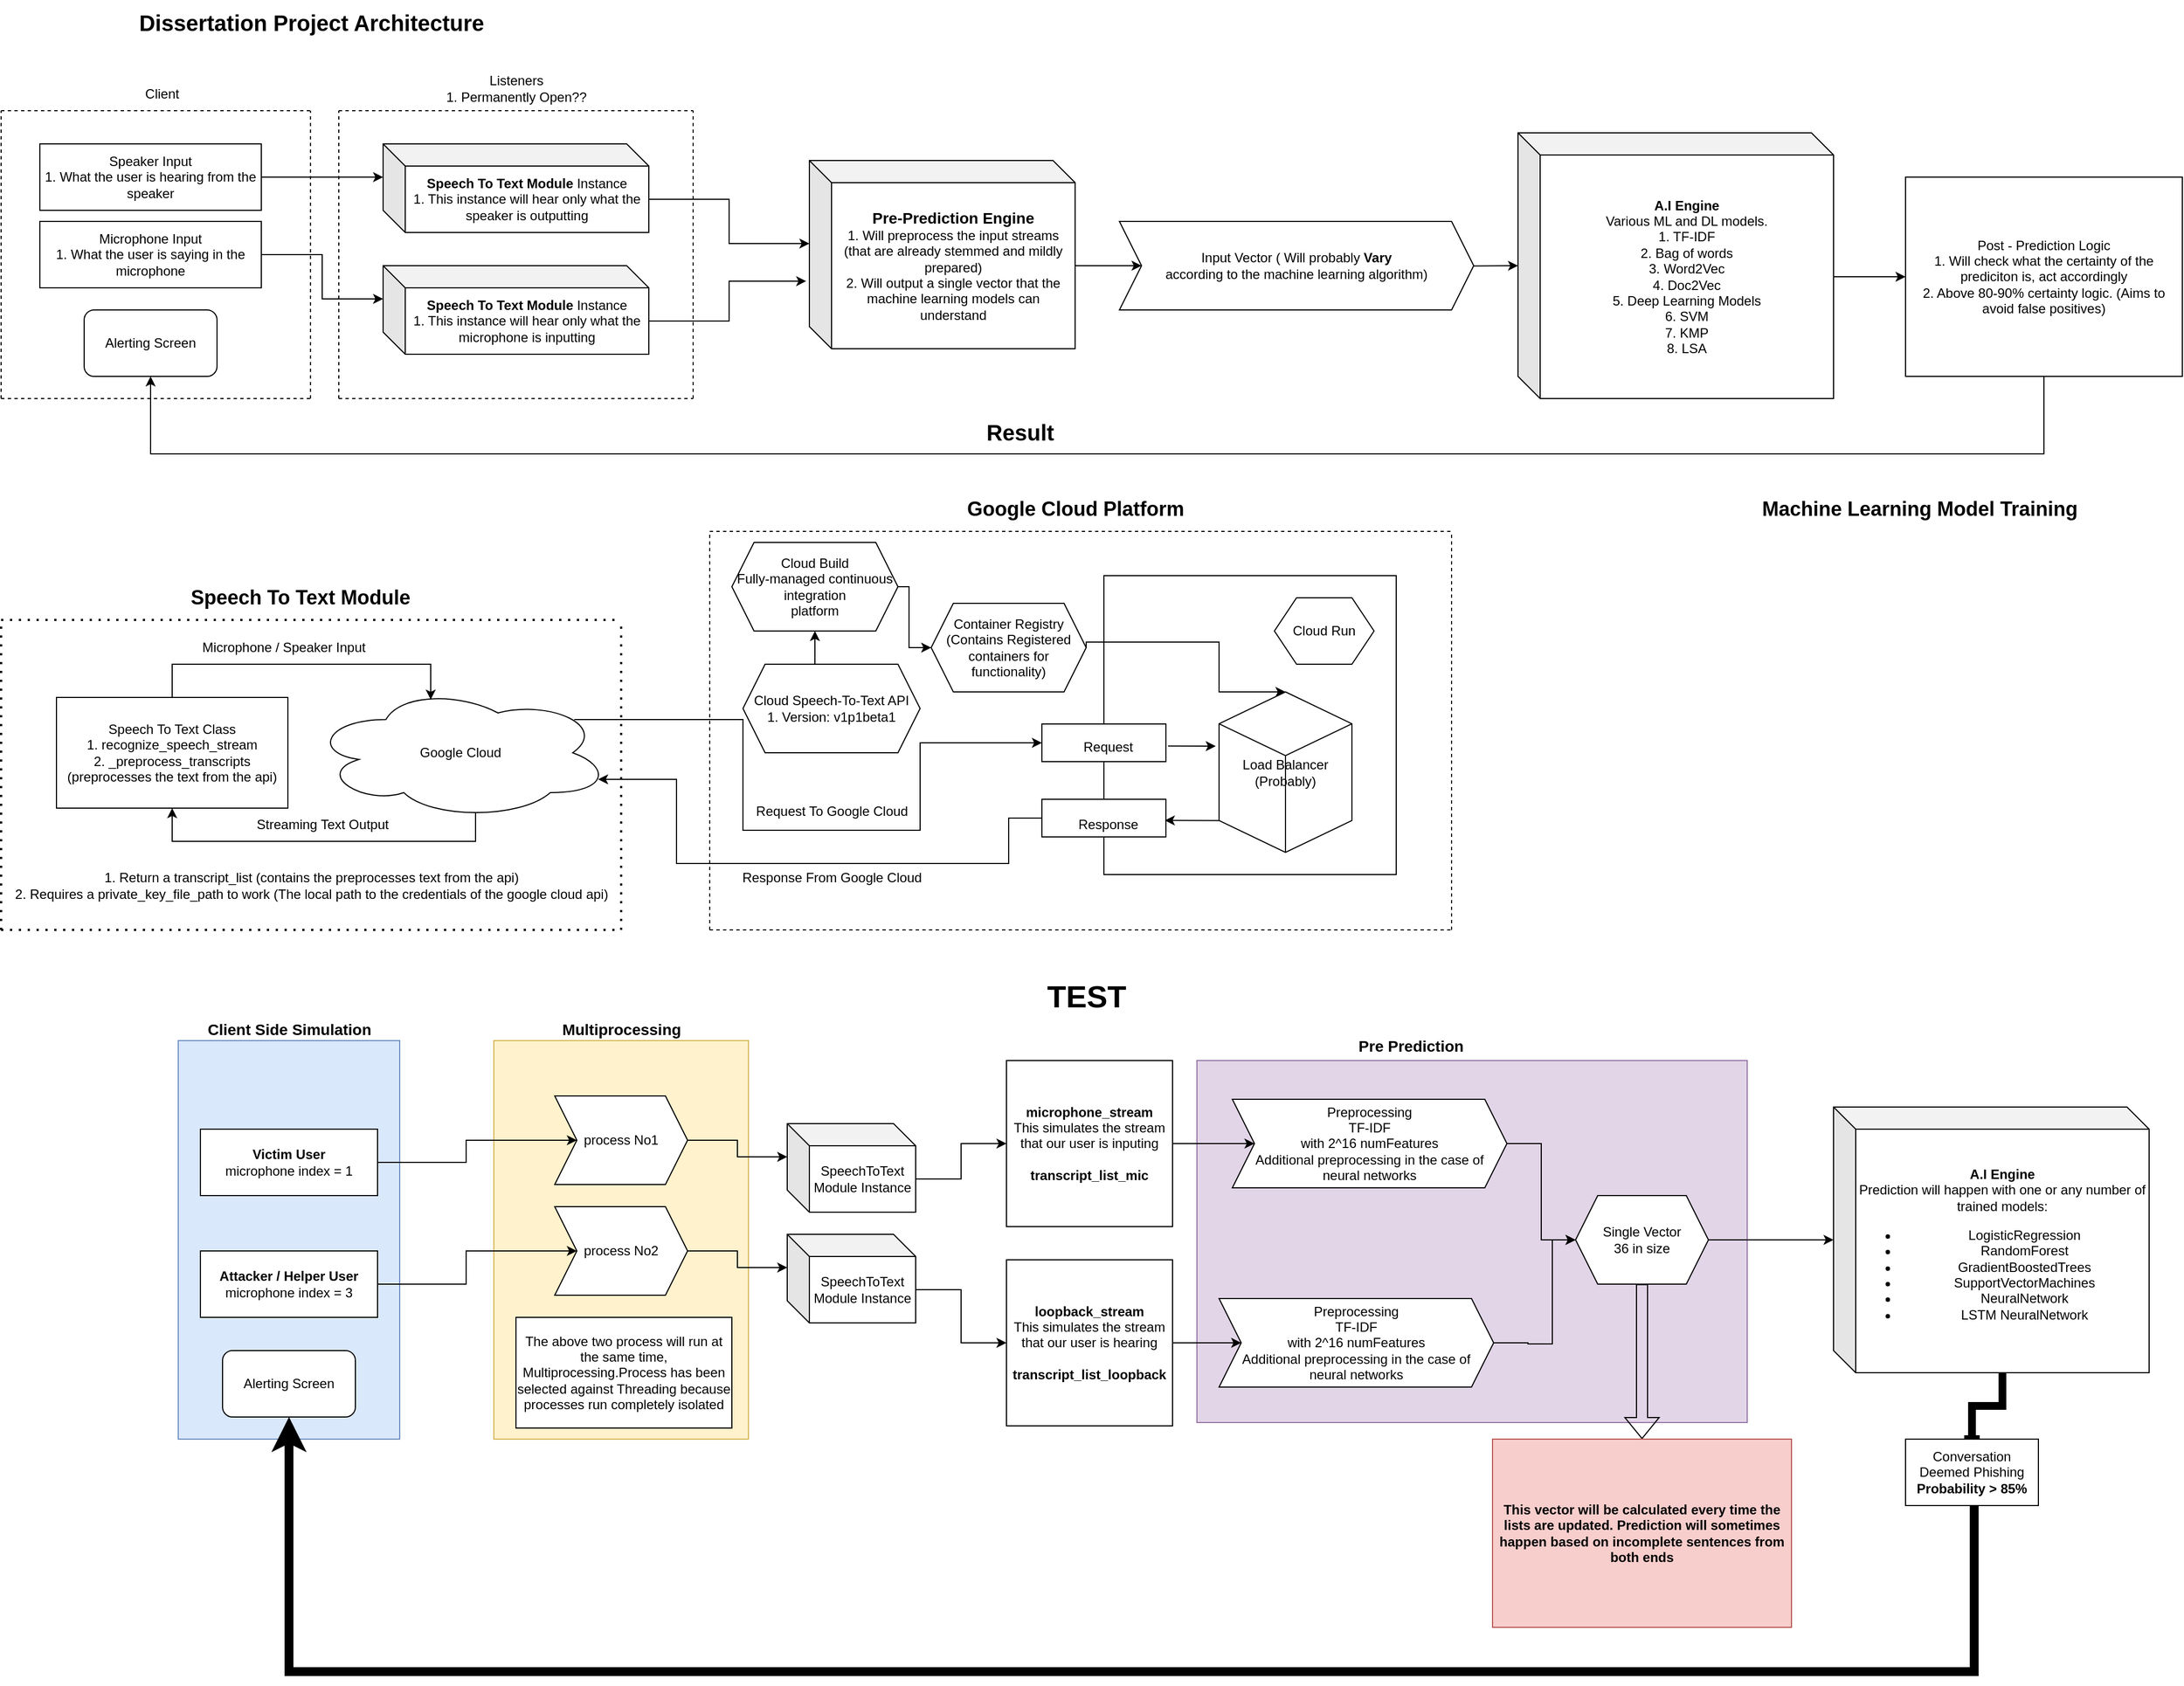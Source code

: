 <mxfile version="21.3.7" type="device">
  <diagram name="Page-1" id="ctzv5fyDCn10Qhlh1byY">
    <mxGraphModel dx="2182" dy="1262" grid="1" gridSize="10" guides="1" tooltips="1" connect="1" arrows="1" fold="1" page="1" pageScale="1" pageWidth="850" pageHeight="1100" math="0" shadow="0">
      <root>
        <mxCell id="0" />
        <mxCell id="1" parent="0" />
        <mxCell id="c_KxtVMHydn5gWl5uL-2-34" value="" style="rounded=0;whiteSpace=wrap;html=1;fillColor=#e1d5e7;strokeColor=#9673a6;movable=1;resizable=1;rotatable=1;deletable=1;editable=1;locked=0;connectable=1;" vertex="1" parent="1">
          <mxGeometry x="1200" y="998" width="497" height="327" as="geometry" />
        </mxCell>
        <mxCell id="c_KxtVMHydn5gWl5uL-2-20" value="" style="rounded=0;whiteSpace=wrap;html=1;fillColor=#dae8fc;strokeColor=#6c8ebf;movable=0;resizable=0;rotatable=0;deletable=0;editable=0;locked=1;connectable=0;" vertex="1" parent="1">
          <mxGeometry x="280" y="980" width="200" height="360" as="geometry" />
        </mxCell>
        <mxCell id="c_KxtVMHydn5gWl5uL-2-15" value="" style="rounded=0;whiteSpace=wrap;html=1;fillColor=#fff2cc;strokeColor=#d6b656;movable=0;resizable=0;rotatable=0;deletable=0;editable=0;locked=1;connectable=0;" vertex="1" parent="1">
          <mxGeometry x="565" y="980" width="230" height="360" as="geometry" />
        </mxCell>
        <mxCell id="K1V9EkRKCvGRuE5wwpo5-73" style="edgeStyle=orthogonalEdgeStyle;rounded=0;orthogonalLoop=1;jettySize=auto;html=1;exitX=0;exitY=0;exitDx=0;exitDy=51;exitPerimeter=0;entryX=0.96;entryY=0.7;entryDx=0;entryDy=0;entryPerimeter=0;" parent="1" source="K1V9EkRKCvGRuE5wwpo5-53" target="K1V9EkRKCvGRuE5wwpo5-19" edge="1">
          <mxGeometry relative="1" as="geometry">
            <Array as="points">
              <mxPoint x="1030" y="779" />
              <mxPoint x="1030" y="820" />
              <mxPoint x="730" y="820" />
              <mxPoint x="730" y="744" />
            </Array>
          </mxGeometry>
        </mxCell>
        <mxCell id="K1V9EkRKCvGRuE5wwpo5-53" value="" style="shape=module;align=left;spacingLeft=20;align=center;verticalAlign=top;whiteSpace=wrap;html=1;jettyWidth=112;jettyHeight=34;fillColor=none;flipH=0;flipV=1;" parent="1" vertex="1">
          <mxGeometry x="1060" y="560" width="320" height="270" as="geometry" />
        </mxCell>
        <mxCell id="K1V9EkRKCvGRuE5wwpo5-83" style="edgeStyle=orthogonalEdgeStyle;rounded=0;orthogonalLoop=1;jettySize=auto;html=1;exitX=1;exitY=0.5;exitDx=0;exitDy=0;entryX=0;entryY=0;entryDx=0;entryDy=30;entryPerimeter=0;" parent="1" source="K1V9EkRKCvGRuE5wwpo5-1" target="K1V9EkRKCvGRuE5wwpo5-76" edge="1">
          <mxGeometry relative="1" as="geometry" />
        </mxCell>
        <mxCell id="K1V9EkRKCvGRuE5wwpo5-1" value="Speaker Input&lt;br&gt;1.&amp;nbsp;What the user is hearing from the speaker" style="rounded=0;whiteSpace=wrap;html=1;" parent="1" vertex="1">
          <mxGeometry x="155" y="170" width="200" height="60" as="geometry" />
        </mxCell>
        <mxCell id="K1V9EkRKCvGRuE5wwpo5-84" style="edgeStyle=orthogonalEdgeStyle;rounded=0;orthogonalLoop=1;jettySize=auto;html=1;exitX=1;exitY=0.5;exitDx=0;exitDy=0;entryX=0;entryY=0;entryDx=0;entryDy=30;entryPerimeter=0;" parent="1" source="K1V9EkRKCvGRuE5wwpo5-2" target="K1V9EkRKCvGRuE5wwpo5-77" edge="1">
          <mxGeometry relative="1" as="geometry" />
        </mxCell>
        <mxCell id="K1V9EkRKCvGRuE5wwpo5-2" value="Microphone Input&lt;br&gt;1.&amp;nbsp;What the user is saying in the microphone" style="rounded=0;whiteSpace=wrap;html=1;" parent="1" vertex="1">
          <mxGeometry x="155" y="240" width="200" height="60" as="geometry" />
        </mxCell>
        <mxCell id="K1V9EkRKCvGRuE5wwpo5-12" value="Client" style="text;html=1;align=center;verticalAlign=middle;resizable=0;points=[];autosize=1;strokeColor=none;fillColor=none;" parent="1" vertex="1">
          <mxGeometry x="240" y="110" width="50" height="30" as="geometry" />
        </mxCell>
        <mxCell id="K1V9EkRKCvGRuE5wwpo5-24" style="edgeStyle=orthogonalEdgeStyle;rounded=0;orthogonalLoop=1;jettySize=auto;html=1;exitX=0.5;exitY=0;exitDx=0;exitDy=0;entryX=0.4;entryY=0.1;entryDx=0;entryDy=0;entryPerimeter=0;" parent="1" source="K1V9EkRKCvGRuE5wwpo5-18" edge="1">
          <mxGeometry relative="1" as="geometry">
            <mxPoint x="508" y="672" as="targetPoint" />
            <Array as="points">
              <mxPoint x="290" y="640" />
              <mxPoint x="454" y="640" />
            </Array>
          </mxGeometry>
        </mxCell>
        <mxCell id="K1V9EkRKCvGRuE5wwpo5-18" value="Speech To Text Class&lt;br&gt;1. recognize_speech_stream&lt;br&gt;2. _preprocess_transcripts (preprocesses the text from the api)" style="rounded=0;whiteSpace=wrap;html=1;" parent="1" vertex="1">
          <mxGeometry x="170" y="670" width="209" height="100" as="geometry" />
        </mxCell>
        <mxCell id="K1V9EkRKCvGRuE5wwpo5-29" style="edgeStyle=orthogonalEdgeStyle;rounded=0;orthogonalLoop=1;jettySize=auto;html=1;exitX=0.55;exitY=0.95;exitDx=0;exitDy=0;exitPerimeter=0;entryX=0.5;entryY=1;entryDx=0;entryDy=0;" parent="1" target="K1V9EkRKCvGRuE5wwpo5-18" edge="1">
          <mxGeometry relative="1" as="geometry">
            <mxPoint x="548.5" y="774" as="sourcePoint" />
            <Array as="points">
              <mxPoint x="549" y="800" />
              <mxPoint x="275" y="800" />
            </Array>
          </mxGeometry>
        </mxCell>
        <mxCell id="K1V9EkRKCvGRuE5wwpo5-72" style="edgeStyle=orthogonalEdgeStyle;rounded=0;orthogonalLoop=1;jettySize=auto;html=1;exitX=0.88;exitY=0.25;exitDx=0;exitDy=0;exitPerimeter=0;entryX=0;entryY=0;entryDx=0;entryDy=119;entryPerimeter=0;" parent="1" source="K1V9EkRKCvGRuE5wwpo5-19" target="K1V9EkRKCvGRuE5wwpo5-53" edge="1">
          <mxGeometry relative="1" as="geometry">
            <Array as="points">
              <mxPoint x="790" y="690" />
              <mxPoint x="790" y="790" />
              <mxPoint x="950" y="790" />
              <mxPoint x="950" y="711" />
            </Array>
          </mxGeometry>
        </mxCell>
        <mxCell id="K1V9EkRKCvGRuE5wwpo5-19" value="Google Cloud" style="ellipse;shape=cloud;whiteSpace=wrap;html=1;" parent="1" vertex="1">
          <mxGeometry x="400" y="660" width="270" height="120" as="geometry" />
        </mxCell>
        <mxCell id="K1V9EkRKCvGRuE5wwpo5-26" value="Microphone / Speaker Input" style="text;html=1;align=center;verticalAlign=middle;resizable=0;points=[];autosize=1;strokeColor=none;fillColor=none;" parent="1" vertex="1">
          <mxGeometry x="290" y="610" width="170" height="30" as="geometry" />
        </mxCell>
        <mxCell id="K1V9EkRKCvGRuE5wwpo5-27" value="Streaming Text Output" style="text;html=1;align=center;verticalAlign=middle;resizable=0;points=[];autosize=1;strokeColor=none;fillColor=none;" parent="1" vertex="1">
          <mxGeometry x="340" y="770" width="140" height="30" as="geometry" />
        </mxCell>
        <mxCell id="K1V9EkRKCvGRuE5wwpo5-30" value="" style="endArrow=none;dashed=1;html=1;dashPattern=1 3;strokeWidth=2;rounded=0;" parent="1" edge="1">
          <mxGeometry width="50" height="50" relative="1" as="geometry">
            <mxPoint x="120" y="880" as="sourcePoint" />
            <mxPoint x="120" y="600" as="targetPoint" />
          </mxGeometry>
        </mxCell>
        <mxCell id="K1V9EkRKCvGRuE5wwpo5-32" value="" style="endArrow=none;dashed=1;html=1;dashPattern=1 3;strokeWidth=2;rounded=0;" parent="1" edge="1">
          <mxGeometry width="50" height="50" relative="1" as="geometry">
            <mxPoint x="120" y="880" as="sourcePoint" />
            <mxPoint x="680" y="880" as="targetPoint" />
          </mxGeometry>
        </mxCell>
        <mxCell id="K1V9EkRKCvGRuE5wwpo5-33" value="" style="endArrow=none;dashed=1;html=1;dashPattern=1 3;strokeWidth=2;rounded=0;" parent="1" edge="1">
          <mxGeometry width="50" height="50" relative="1" as="geometry">
            <mxPoint x="120" y="600" as="sourcePoint" />
            <mxPoint x="680" y="600" as="targetPoint" />
          </mxGeometry>
        </mxCell>
        <mxCell id="K1V9EkRKCvGRuE5wwpo5-34" value="1. Return a transcript_list (contains the preprocesses text from the api)&lt;br&gt;2. Requires a private_key_file_path to work (The local path to the credentials of the google cloud api)" style="text;html=1;align=center;verticalAlign=middle;resizable=0;points=[];autosize=1;strokeColor=none;fillColor=none;" parent="1" vertex="1">
          <mxGeometry x="120" y="820" width="560" height="40" as="geometry" />
        </mxCell>
        <mxCell id="K1V9EkRKCvGRuE5wwpo5-36" value="&lt;font style=&quot;font-size: 18px;&quot;&gt;&lt;b&gt;Speech To Text Module&lt;/b&gt;&lt;/font&gt;" style="text;html=1;align=center;verticalAlign=middle;resizable=0;points=[];autosize=1;strokeColor=none;fillColor=none;" parent="1" vertex="1">
          <mxGeometry x="280" y="560" width="220" height="40" as="geometry" />
        </mxCell>
        <mxCell id="K1V9EkRKCvGRuE5wwpo5-37" value="&lt;font style=&quot;font-size: 20px;&quot;&gt;&lt;b&gt;Dissertation Project Architecture&lt;/b&gt;&lt;/font&gt;" style="text;html=1;align=center;verticalAlign=middle;resizable=0;points=[];autosize=1;strokeColor=none;fillColor=none;" parent="1" vertex="1">
          <mxGeometry x="230" y="40" width="340" height="40" as="geometry" />
        </mxCell>
        <mxCell id="K1V9EkRKCvGRuE5wwpo5-66" style="edgeStyle=orthogonalEdgeStyle;rounded=0;orthogonalLoop=1;jettySize=auto;html=1;exitX=0.5;exitY=0;exitDx=0;exitDy=0;entryX=0.5;entryY=1;entryDx=0;entryDy=0;" parent="1" source="K1V9EkRKCvGRuE5wwpo5-38" target="K1V9EkRKCvGRuE5wwpo5-39" edge="1">
          <mxGeometry relative="1" as="geometry" />
        </mxCell>
        <mxCell id="K1V9EkRKCvGRuE5wwpo5-38" value="Cloud Speech-To-Text API&lt;br&gt;1. Version: v1p1beta1" style="shape=hexagon;perimeter=hexagonPerimeter2;whiteSpace=wrap;html=1;fixedSize=1;" parent="1" vertex="1">
          <mxGeometry x="790" y="640" width="160" height="80" as="geometry" />
        </mxCell>
        <mxCell id="K1V9EkRKCvGRuE5wwpo5-45" style="edgeStyle=orthogonalEdgeStyle;rounded=0;orthogonalLoop=1;jettySize=auto;html=1;exitX=1;exitY=0.5;exitDx=0;exitDy=0;entryX=0;entryY=0.5;entryDx=0;entryDy=0;" parent="1" source="K1V9EkRKCvGRuE5wwpo5-39" target="K1V9EkRKCvGRuE5wwpo5-40" edge="1">
          <mxGeometry relative="1" as="geometry">
            <Array as="points">
              <mxPoint x="940" y="570" />
              <mxPoint x="940" y="625" />
            </Array>
          </mxGeometry>
        </mxCell>
        <mxCell id="K1V9EkRKCvGRuE5wwpo5-39" value="Cloud Build&lt;br&gt;Fully-managed continuous integration&lt;br&gt;platform" style="shape=hexagon;perimeter=hexagonPerimeter2;whiteSpace=wrap;html=1;fixedSize=1;" parent="1" vertex="1">
          <mxGeometry x="780" y="530" width="150" height="80" as="geometry" />
        </mxCell>
        <mxCell id="K1V9EkRKCvGRuE5wwpo5-61" style="edgeStyle=orthogonalEdgeStyle;rounded=0;orthogonalLoop=1;jettySize=auto;html=1;exitX=1;exitY=0.5;exitDx=0;exitDy=0;entryX=0.5;entryY=0;entryDx=0;entryDy=0;entryPerimeter=0;" parent="1" source="K1V9EkRKCvGRuE5wwpo5-40" target="K1V9EkRKCvGRuE5wwpo5-60" edge="1">
          <mxGeometry relative="1" as="geometry">
            <Array as="points">
              <mxPoint x="1100" y="620" />
              <mxPoint x="1220" y="620" />
              <mxPoint x="1220" y="665" />
            </Array>
          </mxGeometry>
        </mxCell>
        <mxCell id="K1V9EkRKCvGRuE5wwpo5-40" value="Container Registry&lt;br&gt;(Contains Registered containers for functionality)" style="shape=hexagon;perimeter=hexagonPerimeter2;whiteSpace=wrap;html=1;fixedSize=1;" parent="1" vertex="1">
          <mxGeometry x="960" y="585" width="140" height="80" as="geometry" />
        </mxCell>
        <mxCell id="K1V9EkRKCvGRuE5wwpo5-55" value="Request" style="text;html=1;strokeColor=none;fillColor=none;align=center;verticalAlign=middle;whiteSpace=wrap;rounded=0;" parent="1" vertex="1">
          <mxGeometry x="1090" y="700" width="60" height="30" as="geometry" />
        </mxCell>
        <mxCell id="K1V9EkRKCvGRuE5wwpo5-57" value="Response&lt;br&gt;" style="text;html=1;strokeColor=none;fillColor=none;align=center;verticalAlign=middle;whiteSpace=wrap;rounded=0;" parent="1" vertex="1">
          <mxGeometry x="1090" y="770" width="60" height="30" as="geometry" />
        </mxCell>
        <mxCell id="K1V9EkRKCvGRuE5wwpo5-59" value="Cloud Run" style="shape=hexagon;perimeter=hexagonPerimeter2;whiteSpace=wrap;html=1;fixedSize=1;" parent="1" vertex="1">
          <mxGeometry x="1270" y="580" width="90" height="60" as="geometry" />
        </mxCell>
        <mxCell id="K1V9EkRKCvGRuE5wwpo5-60" value="Load Balancer&lt;br&gt;(Probably)" style="html=1;whiteSpace=wrap;shape=isoCube2;backgroundOutline=1;isoAngle=15;" parent="1" vertex="1">
          <mxGeometry x="1220" y="665" width="120" height="145" as="geometry" />
        </mxCell>
        <mxCell id="K1V9EkRKCvGRuE5wwpo5-63" value="" style="endArrow=classic;html=1;rounded=0;exitX=0.356;exitY=0.43;exitDx=0;exitDy=0;exitPerimeter=0;entryX=-0.025;entryY=0.338;entryDx=0;entryDy=0;entryPerimeter=0;" parent="1" source="K1V9EkRKCvGRuE5wwpo5-53" target="K1V9EkRKCvGRuE5wwpo5-60" edge="1">
          <mxGeometry width="50" height="50" relative="1" as="geometry">
            <mxPoint x="880" y="650" as="sourcePoint" />
            <mxPoint x="930" y="600" as="targetPoint" />
          </mxGeometry>
        </mxCell>
        <mxCell id="K1V9EkRKCvGRuE5wwpo5-64" value="" style="endArrow=classic;html=1;rounded=0;exitX=0;exitY=0;exitDx=0;exitDy=116.191;exitPerimeter=0;entryX=0.347;entryY=0.181;entryDx=0;entryDy=0;entryPerimeter=0;" parent="1" source="K1V9EkRKCvGRuE5wwpo5-60" target="K1V9EkRKCvGRuE5wwpo5-53" edge="1">
          <mxGeometry width="50" height="50" relative="1" as="geometry">
            <mxPoint x="880" y="650" as="sourcePoint" />
            <mxPoint x="930" y="600" as="targetPoint" />
          </mxGeometry>
        </mxCell>
        <mxCell id="K1V9EkRKCvGRuE5wwpo5-65" value="" style="endArrow=none;dashed=1;html=1;dashPattern=1 3;strokeWidth=2;rounded=0;" parent="1" edge="1">
          <mxGeometry width="50" height="50" relative="1" as="geometry">
            <mxPoint x="680" y="880" as="sourcePoint" />
            <mxPoint x="680" y="600" as="targetPoint" />
          </mxGeometry>
        </mxCell>
        <mxCell id="K1V9EkRKCvGRuE5wwpo5-67" value="" style="endArrow=none;dashed=1;html=1;rounded=0;" parent="1" edge="1">
          <mxGeometry width="50" height="50" relative="1" as="geometry">
            <mxPoint x="760" y="880" as="sourcePoint" />
            <mxPoint x="760" y="520" as="targetPoint" />
          </mxGeometry>
        </mxCell>
        <mxCell id="K1V9EkRKCvGRuE5wwpo5-68" value="" style="endArrow=none;dashed=1;html=1;rounded=0;" parent="1" edge="1">
          <mxGeometry width="50" height="50" relative="1" as="geometry">
            <mxPoint x="1430" y="880" as="sourcePoint" />
            <mxPoint x="1430" y="520" as="targetPoint" />
          </mxGeometry>
        </mxCell>
        <mxCell id="K1V9EkRKCvGRuE5wwpo5-69" value="" style="endArrow=none;dashed=1;html=1;rounded=0;" parent="1" edge="1">
          <mxGeometry width="50" height="50" relative="1" as="geometry">
            <mxPoint x="760" y="520" as="sourcePoint" />
            <mxPoint x="1430" y="520" as="targetPoint" />
          </mxGeometry>
        </mxCell>
        <mxCell id="K1V9EkRKCvGRuE5wwpo5-70" value="" style="endArrow=none;dashed=1;html=1;rounded=0;" parent="1" edge="1">
          <mxGeometry width="50" height="50" relative="1" as="geometry">
            <mxPoint x="760" y="880" as="sourcePoint" />
            <mxPoint x="1430" y="880" as="targetPoint" />
          </mxGeometry>
        </mxCell>
        <mxCell id="K1V9EkRKCvGRuE5wwpo5-71" value="&lt;font style=&quot;font-size: 18px;&quot;&gt;Google Cloud Platform&lt;/font&gt;" style="text;html=1;align=center;verticalAlign=middle;resizable=0;points=[];autosize=1;strokeColor=none;fillColor=none;fontSize=18;fontStyle=1" parent="1" vertex="1">
          <mxGeometry x="980" y="480" width="220" height="40" as="geometry" />
        </mxCell>
        <mxCell id="K1V9EkRKCvGRuE5wwpo5-74" value="Request To Google Cloud" style="text;html=1;align=center;verticalAlign=middle;resizable=0;points=[];autosize=1;strokeColor=none;fillColor=none;" parent="1" vertex="1">
          <mxGeometry x="790" y="758" width="160" height="30" as="geometry" />
        </mxCell>
        <mxCell id="K1V9EkRKCvGRuE5wwpo5-75" value="Response From Google Cloud" style="text;html=1;align=center;verticalAlign=middle;resizable=0;points=[];autosize=1;strokeColor=none;fillColor=none;" parent="1" vertex="1">
          <mxGeometry x="775" y="818" width="190" height="30" as="geometry" />
        </mxCell>
        <mxCell id="K1V9EkRKCvGRuE5wwpo5-90" style="edgeStyle=orthogonalEdgeStyle;rounded=0;orthogonalLoop=1;jettySize=auto;html=1;exitX=0;exitY=0;exitDx=240;exitDy=50;exitPerimeter=0;entryX=0;entryY=0;entryDx=0;entryDy=75;entryPerimeter=0;" parent="1" source="K1V9EkRKCvGRuE5wwpo5-76" target="K1V9EkRKCvGRuE5wwpo5-85" edge="1">
          <mxGeometry relative="1" as="geometry" />
        </mxCell>
        <mxCell id="K1V9EkRKCvGRuE5wwpo5-76" value="&lt;b&gt;Speech To Text Module&lt;/b&gt; Instance&lt;br&gt;1. This instance will hear only what the speaker is outputting" style="shape=cube;whiteSpace=wrap;html=1;boundedLbl=1;backgroundOutline=1;darkOpacity=0.05;darkOpacity2=0.1;" parent="1" vertex="1">
          <mxGeometry x="465" y="170" width="240" height="80" as="geometry" />
        </mxCell>
        <mxCell id="K1V9EkRKCvGRuE5wwpo5-89" style="edgeStyle=orthogonalEdgeStyle;rounded=0;orthogonalLoop=1;jettySize=auto;html=1;exitX=0;exitY=0;exitDx=240;exitDy=50;exitPerimeter=0;entryX=-0.012;entryY=0.641;entryDx=0;entryDy=0;entryPerimeter=0;" parent="1" source="K1V9EkRKCvGRuE5wwpo5-77" target="K1V9EkRKCvGRuE5wwpo5-85" edge="1">
          <mxGeometry relative="1" as="geometry" />
        </mxCell>
        <mxCell id="K1V9EkRKCvGRuE5wwpo5-77" value="&lt;b&gt;Speech To Text Module&lt;/b&gt; Instance&lt;br&gt;1. This instance will hear only what the microphone is inputting" style="shape=cube;whiteSpace=wrap;html=1;boundedLbl=1;backgroundOutline=1;darkOpacity=0.05;darkOpacity2=0.1;" parent="1" vertex="1">
          <mxGeometry x="465" y="280" width="240" height="80" as="geometry" />
        </mxCell>
        <mxCell id="K1V9EkRKCvGRuE5wwpo5-78" value="" style="endArrow=none;dashed=1;html=1;rounded=0;" parent="1" edge="1">
          <mxGeometry width="50" height="50" relative="1" as="geometry">
            <mxPoint x="425" y="400" as="sourcePoint" />
            <mxPoint x="425" y="140" as="targetPoint" />
          </mxGeometry>
        </mxCell>
        <mxCell id="K1V9EkRKCvGRuE5wwpo5-79" value="" style="endArrow=none;dashed=1;html=1;rounded=0;" parent="1" edge="1">
          <mxGeometry width="50" height="50" relative="1" as="geometry">
            <mxPoint x="745" y="400" as="sourcePoint" />
            <mxPoint x="745" y="140" as="targetPoint" />
          </mxGeometry>
        </mxCell>
        <mxCell id="K1V9EkRKCvGRuE5wwpo5-80" value="" style="endArrow=none;dashed=1;html=1;rounded=0;" parent="1" edge="1">
          <mxGeometry width="50" height="50" relative="1" as="geometry">
            <mxPoint x="425" y="400" as="sourcePoint" />
            <mxPoint x="745" y="400" as="targetPoint" />
          </mxGeometry>
        </mxCell>
        <mxCell id="K1V9EkRKCvGRuE5wwpo5-81" value="" style="endArrow=none;dashed=1;html=1;rounded=0;" parent="1" edge="1">
          <mxGeometry width="50" height="50" relative="1" as="geometry">
            <mxPoint x="425" y="140" as="sourcePoint" />
            <mxPoint x="745" y="140" as="targetPoint" />
          </mxGeometry>
        </mxCell>
        <mxCell id="K1V9EkRKCvGRuE5wwpo5-82" value="Listeners&lt;br&gt;1. Permanently Open??" style="text;html=1;align=center;verticalAlign=middle;resizable=0;points=[];autosize=1;strokeColor=none;fillColor=none;" parent="1" vertex="1">
          <mxGeometry x="510" y="100" width="150" height="40" as="geometry" />
        </mxCell>
        <mxCell id="K1V9EkRKCvGRuE5wwpo5-102" style="edgeStyle=orthogonalEdgeStyle;rounded=0;orthogonalLoop=1;jettySize=auto;html=1;exitX=0;exitY=0;exitDx=240;exitDy=95;exitPerimeter=0;entryX=0;entryY=0.5;entryDx=0;entryDy=0;" parent="1" source="K1V9EkRKCvGRuE5wwpo5-85" target="K1V9EkRKCvGRuE5wwpo5-101" edge="1">
          <mxGeometry relative="1" as="geometry" />
        </mxCell>
        <mxCell id="K1V9EkRKCvGRuE5wwpo5-85" value="&lt;b&gt;&lt;font style=&quot;font-size: 14px;&quot;&gt;Pre-Prediction Engine&lt;/font&gt;&lt;/b&gt;&lt;br&gt;1. Will preprocess the input streams (that are already stemmed and mildly prepared)&lt;br&gt;2. Will output a single vector that the machine learning models can understand" style="shape=cube;whiteSpace=wrap;html=1;boundedLbl=1;backgroundOutline=1;darkOpacity=0.05;darkOpacity2=0.1;" parent="1" vertex="1">
          <mxGeometry x="850" y="185" width="240" height="170" as="geometry" />
        </mxCell>
        <mxCell id="K1V9EkRKCvGRuE5wwpo5-91" value="" style="endArrow=none;dashed=1;html=1;rounded=0;" parent="1" edge="1">
          <mxGeometry width="50" height="50" relative="1" as="geometry">
            <mxPoint x="120" y="400" as="sourcePoint" />
            <mxPoint x="120" y="140" as="targetPoint" />
          </mxGeometry>
        </mxCell>
        <mxCell id="K1V9EkRKCvGRuE5wwpo5-92" value="" style="endArrow=none;dashed=1;html=1;rounded=0;" parent="1" edge="1">
          <mxGeometry width="50" height="50" relative="1" as="geometry">
            <mxPoint x="399.41" y="400" as="sourcePoint" />
            <mxPoint x="399.41" y="140" as="targetPoint" />
          </mxGeometry>
        </mxCell>
        <mxCell id="K1V9EkRKCvGRuE5wwpo5-93" value="" style="endArrow=none;dashed=1;html=1;rounded=0;" parent="1" edge="1">
          <mxGeometry width="50" height="50" relative="1" as="geometry">
            <mxPoint x="120" y="400" as="sourcePoint" />
            <mxPoint x="400" y="400" as="targetPoint" />
          </mxGeometry>
        </mxCell>
        <mxCell id="K1V9EkRKCvGRuE5wwpo5-96" value="" style="endArrow=none;dashed=1;html=1;rounded=0;" parent="1" edge="1">
          <mxGeometry width="50" height="50" relative="1" as="geometry">
            <mxPoint x="120" y="140" as="sourcePoint" />
            <mxPoint x="400" y="140" as="targetPoint" />
          </mxGeometry>
        </mxCell>
        <mxCell id="K1V9EkRKCvGRuE5wwpo5-97" value="Alerting Screen" style="rounded=1;whiteSpace=wrap;html=1;" parent="1" vertex="1">
          <mxGeometry x="195" y="320" width="120" height="60" as="geometry" />
        </mxCell>
        <mxCell id="K1V9EkRKCvGRuE5wwpo5-105" style="edgeStyle=orthogonalEdgeStyle;rounded=0;orthogonalLoop=1;jettySize=auto;html=1;exitX=0;exitY=0;exitDx=285;exitDy=130;exitPerimeter=0;entryX=0;entryY=0.5;entryDx=0;entryDy=0;" parent="1" source="K1V9EkRKCvGRuE5wwpo5-98" target="K1V9EkRKCvGRuE5wwpo5-104" edge="1">
          <mxGeometry relative="1" as="geometry" />
        </mxCell>
        <mxCell id="K1V9EkRKCvGRuE5wwpo5-98" value="&lt;font style=&quot;font-size: 12px;&quot;&gt;&lt;b&gt;A.I Engine&lt;br&gt;&lt;/b&gt;Various ML and DL models.&lt;br&gt;1. TF-IDF&lt;br&gt;2. Bag of words&lt;br&gt;3. Word2Vec&lt;br&gt;4. Doc2Vec&lt;br&gt;5. Deep Learning Models&lt;br&gt;6. SVM&lt;br&gt;7. KMP&lt;br&gt;8. LSA&lt;br&gt;&lt;/font&gt;" style="shape=cube;whiteSpace=wrap;html=1;boundedLbl=1;backgroundOutline=1;darkOpacity=0.05;darkOpacity2=0.1;" parent="1" vertex="1">
          <mxGeometry x="1490" y="160" width="285" height="240" as="geometry" />
        </mxCell>
        <mxCell id="K1V9EkRKCvGRuE5wwpo5-103" style="edgeStyle=orthogonalEdgeStyle;rounded=0;orthogonalLoop=1;jettySize=auto;html=1;exitX=1;exitY=0.5;exitDx=0;exitDy=0;" parent="1" target="K1V9EkRKCvGRuE5wwpo5-98" edge="1">
          <mxGeometry relative="1" as="geometry">
            <mxPoint x="1350" y="280" as="sourcePoint" />
          </mxGeometry>
        </mxCell>
        <mxCell id="K1V9EkRKCvGRuE5wwpo5-101" value="Input Vector ( Will probably &lt;b&gt;Vary &lt;/b&gt;&lt;br&gt;according to the machine learning algorithm)" style="shape=step;perimeter=stepPerimeter;whiteSpace=wrap;html=1;fixedSize=1;" parent="1" vertex="1">
          <mxGeometry x="1130" y="240" width="320" height="80" as="geometry" />
        </mxCell>
        <mxCell id="K1V9EkRKCvGRuE5wwpo5-107" style="edgeStyle=orthogonalEdgeStyle;rounded=0;orthogonalLoop=1;jettySize=auto;html=1;exitX=0.5;exitY=1;exitDx=0;exitDy=0;entryX=0.5;entryY=1;entryDx=0;entryDy=0;" parent="1" source="K1V9EkRKCvGRuE5wwpo5-104" target="K1V9EkRKCvGRuE5wwpo5-97" edge="1">
          <mxGeometry relative="1" as="geometry">
            <Array as="points">
              <mxPoint x="1965" y="450" />
              <mxPoint x="255" y="450" />
            </Array>
          </mxGeometry>
        </mxCell>
        <mxCell id="K1V9EkRKCvGRuE5wwpo5-104" value="Post - Prediction Logic&lt;br&gt;1. Will check what the certainty of the prediciton is, act accordingly&lt;br&gt;2. Above 80-90% certainty logic. (Aims to avoid false positives)" style="rounded=0;whiteSpace=wrap;html=1;" parent="1" vertex="1">
          <mxGeometry x="1840" y="200" width="250" height="180" as="geometry" />
        </mxCell>
        <mxCell id="K1V9EkRKCvGRuE5wwpo5-108" value="&lt;font style=&quot;font-size: 20px;&quot;&gt;&lt;b&gt;Result&lt;/b&gt;&lt;/font&gt;" style="text;html=1;align=center;verticalAlign=middle;resizable=0;points=[];autosize=1;strokeColor=none;fillColor=none;" parent="1" vertex="1">
          <mxGeometry x="1000" y="410" width="80" height="40" as="geometry" />
        </mxCell>
        <mxCell id="K1V9EkRKCvGRuE5wwpo5-109" value="&lt;font style=&quot;font-size: 18px;&quot;&gt;&lt;b&gt;Machine Learning Model Training&amp;nbsp;&lt;/b&gt;&lt;/font&gt;" style="text;html=1;align=center;verticalAlign=middle;resizable=0;points=[];autosize=1;strokeColor=none;fillColor=none;" parent="1" vertex="1">
          <mxGeometry x="1700" y="480" width="310" height="40" as="geometry" />
        </mxCell>
        <mxCell id="c_KxtVMHydn5gWl5uL-2-1" value="&lt;b style=&quot;&quot;&gt;&lt;font style=&quot;font-size: 28px;&quot;&gt;TEST&lt;/font&gt;&lt;/b&gt;" style="text;html=1;align=center;verticalAlign=middle;resizable=0;points=[];autosize=1;strokeColor=none;fillColor=none;" vertex="1" parent="1">
          <mxGeometry x="1050" y="915" width="100" height="50" as="geometry" />
        </mxCell>
        <mxCell id="c_KxtVMHydn5gWl5uL-2-6" style="edgeStyle=orthogonalEdgeStyle;rounded=0;orthogonalLoop=1;jettySize=auto;html=1;exitX=1;exitY=0.5;exitDx=0;exitDy=0;entryX=0;entryY=0.5;entryDx=0;entryDy=0;" edge="1" parent="1" source="c_KxtVMHydn5gWl5uL-2-2" target="c_KxtVMHydn5gWl5uL-2-8">
          <mxGeometry relative="1" as="geometry" />
        </mxCell>
        <mxCell id="c_KxtVMHydn5gWl5uL-2-2" value="&lt;b&gt;Victim User&lt;/b&gt;&lt;br&gt;microphone index = 1" style="rounded=0;whiteSpace=wrap;html=1;" vertex="1" parent="1">
          <mxGeometry x="300" y="1060" width="160" height="60" as="geometry" />
        </mxCell>
        <mxCell id="c_KxtVMHydn5gWl5uL-2-7" style="edgeStyle=orthogonalEdgeStyle;rounded=0;orthogonalLoop=1;jettySize=auto;html=1;exitX=1;exitY=0.5;exitDx=0;exitDy=0;entryX=0;entryY=0.5;entryDx=0;entryDy=0;" edge="1" parent="1" source="c_KxtVMHydn5gWl5uL-2-3" target="c_KxtVMHydn5gWl5uL-2-9">
          <mxGeometry relative="1" as="geometry" />
        </mxCell>
        <mxCell id="c_KxtVMHydn5gWl5uL-2-3" value="&lt;b&gt;Attacker / Helper User&lt;/b&gt;&lt;br&gt;microphone index = 3" style="rounded=0;whiteSpace=wrap;html=1;" vertex="1" parent="1">
          <mxGeometry x="300" y="1170" width="160" height="60" as="geometry" />
        </mxCell>
        <mxCell id="c_KxtVMHydn5gWl5uL-2-27" style="edgeStyle=orthogonalEdgeStyle;rounded=0;orthogonalLoop=1;jettySize=auto;html=1;exitX=1;exitY=0.5;exitDx=0;exitDy=0;entryX=0;entryY=0.5;entryDx=0;entryDy=0;" edge="1" parent="1" source="c_KxtVMHydn5gWl5uL-2-4" target="c_KxtVMHydn5gWl5uL-2-26">
          <mxGeometry relative="1" as="geometry" />
        </mxCell>
        <mxCell id="c_KxtVMHydn5gWl5uL-2-4" value="&lt;b&gt;microphone_stream&lt;/b&gt;&lt;br&gt;This simulates the stream that our user is inputing&lt;br&gt;&lt;br&gt;&lt;b&gt;transcript_list_mic&lt;/b&gt;" style="whiteSpace=wrap;html=1;aspect=fixed;" vertex="1" parent="1">
          <mxGeometry x="1028" y="998" width="150" height="150" as="geometry" />
        </mxCell>
        <mxCell id="c_KxtVMHydn5gWl5uL-2-30" style="edgeStyle=orthogonalEdgeStyle;rounded=0;orthogonalLoop=1;jettySize=auto;html=1;exitX=1;exitY=0.5;exitDx=0;exitDy=0;entryX=0;entryY=0.5;entryDx=0;entryDy=0;" edge="1" parent="1" source="c_KxtVMHydn5gWl5uL-2-5" target="c_KxtVMHydn5gWl5uL-2-42">
          <mxGeometry relative="1" as="geometry">
            <mxPoint x="1252" y="1253.0" as="targetPoint" />
          </mxGeometry>
        </mxCell>
        <mxCell id="c_KxtVMHydn5gWl5uL-2-5" value="&lt;b&gt;loopback_stream&lt;/b&gt;&lt;br&gt;This simulates the stream that our user is hearing&lt;br&gt;&lt;br&gt;&lt;b&gt;transcript_list_loopback&lt;/b&gt;" style="whiteSpace=wrap;html=1;aspect=fixed;" vertex="1" parent="1">
          <mxGeometry x="1028" y="1178" width="150" height="150" as="geometry" />
        </mxCell>
        <mxCell id="c_KxtVMHydn5gWl5uL-2-12" style="edgeStyle=orthogonalEdgeStyle;rounded=0;orthogonalLoop=1;jettySize=auto;html=1;exitX=1;exitY=0.5;exitDx=0;exitDy=0;entryX=0;entryY=0;entryDx=0;entryDy=30;entryPerimeter=0;" edge="1" parent="1" source="c_KxtVMHydn5gWl5uL-2-8" target="c_KxtVMHydn5gWl5uL-2-11">
          <mxGeometry relative="1" as="geometry" />
        </mxCell>
        <mxCell id="c_KxtVMHydn5gWl5uL-2-8" value="process No1" style="shape=step;perimeter=stepPerimeter;whiteSpace=wrap;html=1;fixedSize=1;" vertex="1" parent="1">
          <mxGeometry x="620" y="1030" width="120" height="80" as="geometry" />
        </mxCell>
        <mxCell id="c_KxtVMHydn5gWl5uL-2-14" style="edgeStyle=orthogonalEdgeStyle;rounded=0;orthogonalLoop=1;jettySize=auto;html=1;exitX=1;exitY=0.5;exitDx=0;exitDy=0;entryX=0;entryY=0;entryDx=0;entryDy=30;entryPerimeter=0;" edge="1" parent="1" source="c_KxtVMHydn5gWl5uL-2-9" target="c_KxtVMHydn5gWl5uL-2-13">
          <mxGeometry relative="1" as="geometry" />
        </mxCell>
        <mxCell id="c_KxtVMHydn5gWl5uL-2-9" value="process No2" style="shape=step;perimeter=stepPerimeter;whiteSpace=wrap;html=1;fixedSize=1;" vertex="1" parent="1">
          <mxGeometry x="620" y="1130" width="120" height="80" as="geometry" />
        </mxCell>
        <mxCell id="c_KxtVMHydn5gWl5uL-2-18" style="edgeStyle=orthogonalEdgeStyle;rounded=0;orthogonalLoop=1;jettySize=auto;html=1;exitX=0;exitY=0;exitDx=116;exitDy=50;exitPerimeter=0;entryX=0;entryY=0.5;entryDx=0;entryDy=0;" edge="1" parent="1" source="c_KxtVMHydn5gWl5uL-2-11" target="c_KxtVMHydn5gWl5uL-2-4">
          <mxGeometry relative="1" as="geometry" />
        </mxCell>
        <mxCell id="c_KxtVMHydn5gWl5uL-2-11" value="SpeechToText Module Instance" style="shape=cube;whiteSpace=wrap;html=1;boundedLbl=1;backgroundOutline=1;darkOpacity=0.05;darkOpacity2=0.1;" vertex="1" parent="1">
          <mxGeometry x="830" y="1055" width="116" height="80" as="geometry" />
        </mxCell>
        <mxCell id="c_KxtVMHydn5gWl5uL-2-19" style="edgeStyle=orthogonalEdgeStyle;rounded=0;orthogonalLoop=1;jettySize=auto;html=1;exitX=0;exitY=0;exitDx=116;exitDy=50;exitPerimeter=0;entryX=0;entryY=0.5;entryDx=0;entryDy=0;" edge="1" parent="1" source="c_KxtVMHydn5gWl5uL-2-13" target="c_KxtVMHydn5gWl5uL-2-5">
          <mxGeometry relative="1" as="geometry" />
        </mxCell>
        <mxCell id="c_KxtVMHydn5gWl5uL-2-13" value="SpeechToText Module Instance" style="shape=cube;whiteSpace=wrap;html=1;boundedLbl=1;backgroundOutline=1;darkOpacity=0.05;darkOpacity2=0.1;" vertex="1" parent="1">
          <mxGeometry x="830" y="1155" width="116" height="80" as="geometry" />
        </mxCell>
        <mxCell id="c_KxtVMHydn5gWl5uL-2-16" value="&lt;b&gt;&lt;font style=&quot;font-size: 14px;&quot;&gt;Multiprocessing&lt;/font&gt;&lt;/b&gt;" style="text;html=1;align=center;verticalAlign=middle;resizable=0;points=[];autosize=1;strokeColor=none;fillColor=none;" vertex="1" parent="1">
          <mxGeometry x="615" y="955" width="130" height="30" as="geometry" />
        </mxCell>
        <mxCell id="c_KxtVMHydn5gWl5uL-2-17" value="The above two process will run at the same time, Multiprocessing.Process has been selected against Threading because processes run completely isolated" style="rounded=0;whiteSpace=wrap;html=1;" vertex="1" parent="1">
          <mxGeometry x="585" y="1230" width="195" height="100" as="geometry" />
        </mxCell>
        <mxCell id="c_KxtVMHydn5gWl5uL-2-21" value="&lt;span style=&quot;font-size: 14px;&quot;&gt;&lt;b&gt;Client Side Simulation&lt;/b&gt;&lt;/span&gt;" style="text;html=1;align=center;verticalAlign=middle;resizable=0;points=[];autosize=1;strokeColor=none;fillColor=none;" vertex="1" parent="1">
          <mxGeometry x="295" y="955" width="170" height="30" as="geometry" />
        </mxCell>
        <mxCell id="c_KxtVMHydn5gWl5uL-2-32" style="edgeStyle=orthogonalEdgeStyle;rounded=0;orthogonalLoop=1;jettySize=auto;html=1;exitX=1;exitY=0.5;exitDx=0;exitDy=0;entryX=0;entryY=0.5;entryDx=0;entryDy=0;" edge="1" parent="1" source="c_KxtVMHydn5gWl5uL-2-26" target="c_KxtVMHydn5gWl5uL-2-31">
          <mxGeometry relative="1" as="geometry">
            <mxPoint x="1569" y="1073.0" as="sourcePoint" />
          </mxGeometry>
        </mxCell>
        <mxCell id="c_KxtVMHydn5gWl5uL-2-26" value="Preprocessing&lt;br&gt;TF-IDF&lt;br&gt;with 2^16 numFeatures&lt;br&gt;Additional preprocessing in the case of &lt;br&gt;neural networks" style="shape=step;perimeter=stepPerimeter;whiteSpace=wrap;html=1;fixedSize=1;" vertex="1" parent="1">
          <mxGeometry x="1232" y="1033" width="248" height="80" as="geometry" />
        </mxCell>
        <mxCell id="c_KxtVMHydn5gWl5uL-2-33" style="edgeStyle=orthogonalEdgeStyle;rounded=0;orthogonalLoop=1;jettySize=auto;html=1;exitX=1;exitY=0.5;exitDx=0;exitDy=0;entryX=0;entryY=0.5;entryDx=0;entryDy=0;" edge="1" parent="1" source="c_KxtVMHydn5gWl5uL-2-42" target="c_KxtVMHydn5gWl5uL-2-31">
          <mxGeometry relative="1" as="geometry">
            <mxPoint x="1491" y="1165.0" as="targetPoint" />
            <mxPoint x="1499" y="1253" as="sourcePoint" />
            <Array as="points">
              <mxPoint x="1499" y="1253" />
              <mxPoint x="1521" y="1254" />
              <mxPoint x="1521" y="1160" />
            </Array>
          </mxGeometry>
        </mxCell>
        <mxCell id="c_KxtVMHydn5gWl5uL-2-41" style="edgeStyle=orthogonalEdgeStyle;rounded=0;orthogonalLoop=1;jettySize=auto;html=1;exitX=1;exitY=0.5;exitDx=0;exitDy=0;" edge="1" parent="1" source="c_KxtVMHydn5gWl5uL-2-31" target="c_KxtVMHydn5gWl5uL-2-40">
          <mxGeometry relative="1" as="geometry" />
        </mxCell>
        <mxCell id="c_KxtVMHydn5gWl5uL-2-31" value="Single Vector&lt;br&gt;36 in size" style="shape=hexagon;perimeter=hexagonPerimeter2;whiteSpace=wrap;html=1;fixedSize=1;" vertex="1" parent="1">
          <mxGeometry x="1542" y="1120" width="120" height="80" as="geometry" />
        </mxCell>
        <mxCell id="c_KxtVMHydn5gWl5uL-2-35" value="&lt;span style=&quot;font-size: 14px;&quot;&gt;&lt;b&gt;Pre Prediction&lt;/b&gt;&lt;/span&gt;" style="text;html=1;align=center;verticalAlign=middle;resizable=0;points=[];autosize=1;strokeColor=none;fillColor=none;" vertex="1" parent="1">
          <mxGeometry x="1333" y="970" width="120" height="30" as="geometry" />
        </mxCell>
        <mxCell id="c_KxtVMHydn5gWl5uL-2-38" value="" style="shape=flexArrow;endArrow=classic;html=1;rounded=0;exitX=0.5;exitY=1;exitDx=0;exitDy=0;entryX=0.5;entryY=0;entryDx=0;entryDy=0;" edge="1" parent="1" source="c_KxtVMHydn5gWl5uL-2-31" target="c_KxtVMHydn5gWl5uL-2-39">
          <mxGeometry width="50" height="50" relative="1" as="geometry">
            <mxPoint x="1179" y="1300" as="sourcePoint" />
            <mxPoint x="1616.75" y="1340" as="targetPoint" />
          </mxGeometry>
        </mxCell>
        <mxCell id="c_KxtVMHydn5gWl5uL-2-39" value="&lt;b&gt;This vector will be calculated every time the lists are updated. Prediction will sometimes happen based on incomplete sentences from both ends&lt;/b&gt;" style="rounded=0;whiteSpace=wrap;html=1;fillColor=#f8cecc;strokeColor=#b85450;" vertex="1" parent="1">
          <mxGeometry x="1467" y="1340" width="270" height="170" as="geometry" />
        </mxCell>
        <mxCell id="c_KxtVMHydn5gWl5uL-2-44" style="edgeStyle=orthogonalEdgeStyle;rounded=0;orthogonalLoop=1;jettySize=auto;html=1;entryX=0.5;entryY=1;entryDx=0;entryDy=0;strokeWidth=8;exitX=0.5;exitY=1;exitDx=0;exitDy=0;" edge="1" parent="1" source="c_KxtVMHydn5gWl5uL-2-45" target="c_KxtVMHydn5gWl5uL-2-43">
          <mxGeometry relative="1" as="geometry">
            <mxPoint x="1860" y="1430" as="sourcePoint" />
            <Array as="points">
              <mxPoint x="1902" y="1400" />
              <mxPoint x="1902" y="1550" />
              <mxPoint x="380" y="1550" />
            </Array>
          </mxGeometry>
        </mxCell>
        <mxCell id="c_KxtVMHydn5gWl5uL-2-47" style="edgeStyle=orthogonalEdgeStyle;rounded=0;orthogonalLoop=1;jettySize=auto;html=1;exitX=0;exitY=0;exitDx=152.5;exitDy=240;exitPerimeter=0;entryX=0.5;entryY=0;entryDx=0;entryDy=0;strokeWidth=7;endArrow=baseDash;endFill=0;" edge="1" parent="1" source="c_KxtVMHydn5gWl5uL-2-40" target="c_KxtVMHydn5gWl5uL-2-45">
          <mxGeometry relative="1" as="geometry" />
        </mxCell>
        <mxCell id="c_KxtVMHydn5gWl5uL-2-40" value="&lt;font style=&quot;font-size: 12px;&quot;&gt;&lt;b&gt;A.I Engine&lt;br&gt;&lt;/b&gt;Prediction will happen with one or any number of trained models:&lt;br&gt;&lt;ul&gt;&lt;li&gt;&lt;font style=&quot;font-size: 12px;&quot;&gt;LogisticRegression&lt;/font&gt;&lt;/li&gt;&lt;li&gt;&lt;font style=&quot;font-size: 12px;&quot;&gt;RandomForest&lt;/font&gt;&lt;/li&gt;&lt;li&gt;&lt;font style=&quot;font-size: 12px;&quot;&gt;GradientBoostedTrees&lt;/font&gt;&lt;/li&gt;&lt;li&gt;&lt;font style=&quot;font-size: 12px;&quot;&gt;SupportVectorMachines&lt;/font&gt;&lt;/li&gt;&lt;li&gt;NeuralNetwork&lt;/li&gt;&lt;li&gt;LSTM NeuralNetwork&lt;/li&gt;&lt;/ul&gt;&lt;/font&gt;" style="shape=cube;whiteSpace=wrap;html=1;boundedLbl=1;backgroundOutline=1;darkOpacity=0.05;darkOpacity2=0.1;" vertex="1" parent="1">
          <mxGeometry x="1775" y="1040" width="285" height="240" as="geometry" />
        </mxCell>
        <mxCell id="c_KxtVMHydn5gWl5uL-2-42" value="Preprocessing&lt;br&gt;TF-IDF&lt;br&gt;with 2^16 numFeatures&lt;br&gt;Additional preprocessing in the case of &lt;br&gt;neural networks" style="shape=step;perimeter=stepPerimeter;whiteSpace=wrap;html=1;fixedSize=1;" vertex="1" parent="1">
          <mxGeometry x="1220" y="1213" width="248" height="80" as="geometry" />
        </mxCell>
        <mxCell id="c_KxtVMHydn5gWl5uL-2-43" value="Alerting Screen" style="rounded=1;whiteSpace=wrap;html=1;" vertex="1" parent="1">
          <mxGeometry x="320" y="1260" width="120" height="60" as="geometry" />
        </mxCell>
        <mxCell id="c_KxtVMHydn5gWl5uL-2-45" value="Conversation Deemed Phishing&lt;br&gt;&lt;b&gt;Probability &amp;gt; 85%&lt;/b&gt;" style="rounded=0;whiteSpace=wrap;html=1;" vertex="1" parent="1">
          <mxGeometry x="1840" y="1340" width="120" height="60" as="geometry" />
        </mxCell>
      </root>
    </mxGraphModel>
  </diagram>
</mxfile>
